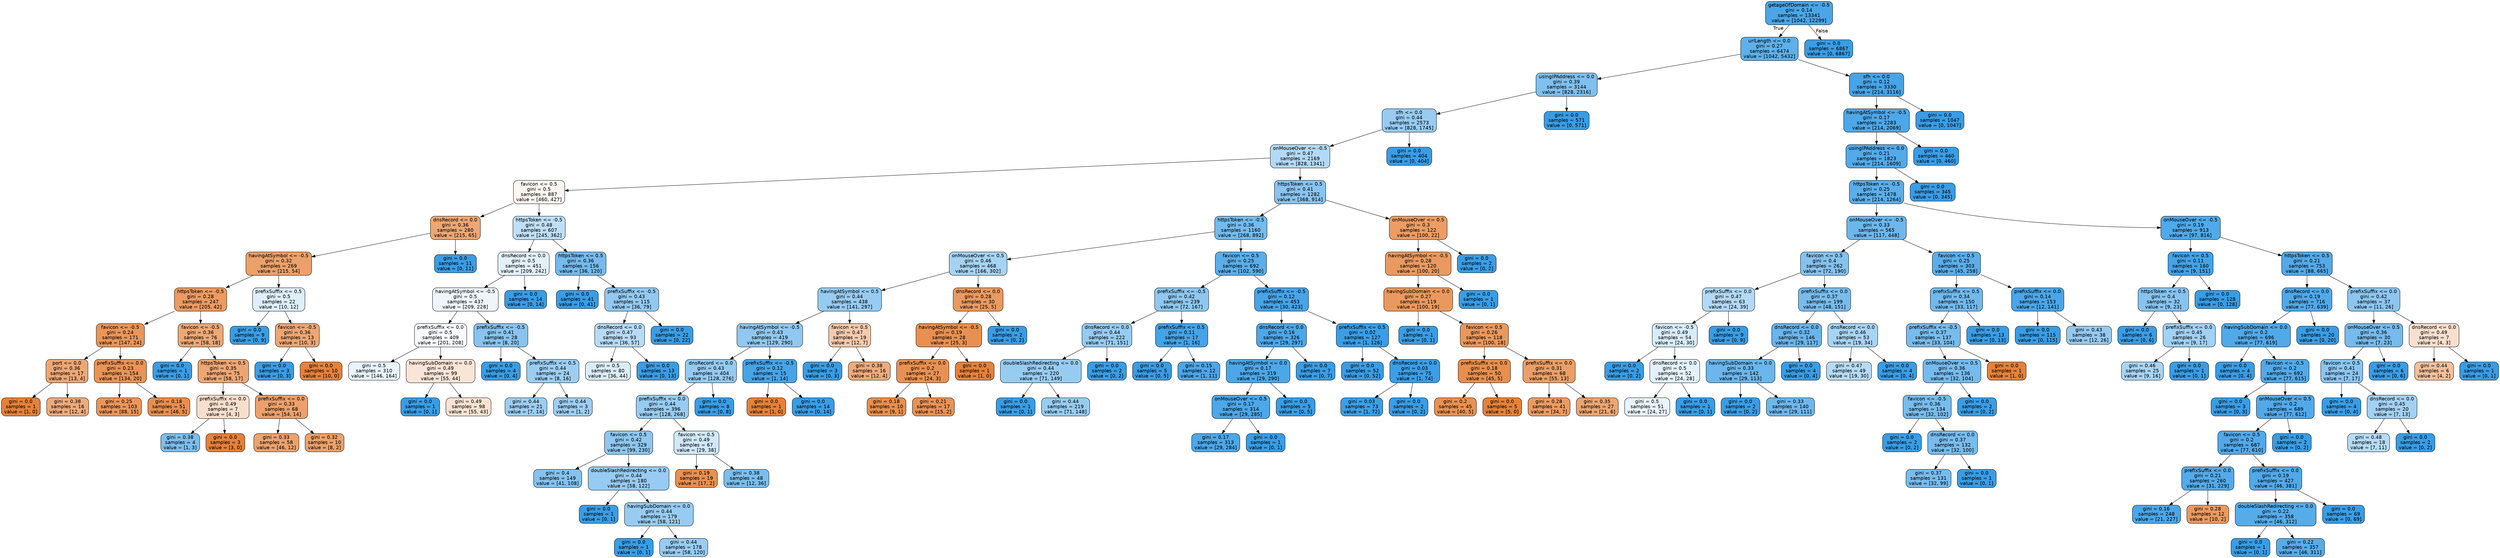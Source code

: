digraph Tree {
node [shape=box, style="filled, rounded", color="black", fontname=helvetica] ;
edge [fontname=helvetica] ;
0 [label="getageOfDomain <= -0.5\ngini = 0.14\nsamples = 13341\nvalue = [1042, 12299]", fillcolor="#399de5e9"] ;
1 [label="urlLength <= 0.0\ngini = 0.27\nsamples = 6474\nvalue = [1042, 5432]", fillcolor="#399de5ce"] ;
0 -> 1 [labeldistance=2.5, labelangle=45, headlabel="True"] ;
2 [label="usingIPAddress <= 0.0\ngini = 0.39\nsamples = 3144\nvalue = [828, 2316]", fillcolor="#399de5a4"] ;
1 -> 2 ;
3 [label="sfh <= 0.0\ngini = 0.44\nsamples = 2573\nvalue = [828, 1745]", fillcolor="#399de586"] ;
2 -> 3 ;
4 [label="onMouseOver <= -0.5\ngini = 0.47\nsamples = 2169\nvalue = [828, 1341]", fillcolor="#399de562"] ;
3 -> 4 ;
5 [label="favicon <= 0.5\ngini = 0.5\nsamples = 887\nvalue = [460, 427]", fillcolor="#e5813912"] ;
4 -> 5 ;
6 [label="dnsRecord <= 0.0\ngini = 0.36\nsamples = 280\nvalue = [215, 65]", fillcolor="#e58139b2"] ;
5 -> 6 ;
7 [label="havingAtSymbol <= -0.5\ngini = 0.32\nsamples = 269\nvalue = [215, 54]", fillcolor="#e58139bf"] ;
6 -> 7 ;
8 [label="httpsToken <= -0.5\ngini = 0.28\nsamples = 247\nvalue = [205, 42]", fillcolor="#e58139cb"] ;
7 -> 8 ;
9 [label="favicon <= -0.5\ngini = 0.24\nsamples = 171\nvalue = [147, 24]", fillcolor="#e58139d5"] ;
8 -> 9 ;
10 [label="port <= 0.0\ngini = 0.36\nsamples = 17\nvalue = [13, 4]", fillcolor="#e58139b1"] ;
9 -> 10 ;
11 [label="gini = 0.0\nsamples = 1\nvalue = [1, 0]", fillcolor="#e58139ff"] ;
10 -> 11 ;
12 [label="gini = 0.38\nsamples = 16\nvalue = [12, 4]", fillcolor="#e58139aa"] ;
10 -> 12 ;
13 [label="prefixSuffix <= 0.0\ngini = 0.23\nsamples = 154\nvalue = [134, 20]", fillcolor="#e58139d9"] ;
9 -> 13 ;
14 [label="gini = 0.25\nsamples = 103\nvalue = [88, 15]", fillcolor="#e58139d4"] ;
13 -> 14 ;
15 [label="gini = 0.18\nsamples = 51\nvalue = [46, 5]", fillcolor="#e58139e3"] ;
13 -> 15 ;
16 [label="favicon <= -0.5\ngini = 0.36\nsamples = 76\nvalue = [58, 18]", fillcolor="#e58139b0"] ;
8 -> 16 ;
17 [label="gini = 0.0\nsamples = 1\nvalue = [0, 1]", fillcolor="#399de5ff"] ;
16 -> 17 ;
18 [label="httpsToken <= 0.5\ngini = 0.35\nsamples = 75\nvalue = [58, 17]", fillcolor="#e58139b4"] ;
16 -> 18 ;
19 [label="prefixSuffix <= 0.0\ngini = 0.49\nsamples = 7\nvalue = [4, 3]", fillcolor="#e5813940"] ;
18 -> 19 ;
20 [label="gini = 0.38\nsamples = 4\nvalue = [1, 3]", fillcolor="#399de5aa"] ;
19 -> 20 ;
21 [label="gini = 0.0\nsamples = 3\nvalue = [3, 0]", fillcolor="#e58139ff"] ;
19 -> 21 ;
22 [label="prefixSuffix <= 0.0\ngini = 0.33\nsamples = 68\nvalue = [54, 14]", fillcolor="#e58139bd"] ;
18 -> 22 ;
23 [label="gini = 0.33\nsamples = 58\nvalue = [46, 12]", fillcolor="#e58139bc"] ;
22 -> 23 ;
24 [label="gini = 0.32\nsamples = 10\nvalue = [8, 2]", fillcolor="#e58139bf"] ;
22 -> 24 ;
25 [label="prefixSuffix <= 0.5\ngini = 0.5\nsamples = 22\nvalue = [10, 12]", fillcolor="#399de52a"] ;
7 -> 25 ;
26 [label="gini = 0.0\nsamples = 9\nvalue = [0, 9]", fillcolor="#399de5ff"] ;
25 -> 26 ;
27 [label="favicon <= -0.5\ngini = 0.36\nsamples = 13\nvalue = [10, 3]", fillcolor="#e58139b3"] ;
25 -> 27 ;
28 [label="gini = 0.0\nsamples = 3\nvalue = [0, 3]", fillcolor="#399de5ff"] ;
27 -> 28 ;
29 [label="gini = 0.0\nsamples = 10\nvalue = [10, 0]", fillcolor="#e58139ff"] ;
27 -> 29 ;
30 [label="gini = 0.0\nsamples = 11\nvalue = [0, 11]", fillcolor="#399de5ff"] ;
6 -> 30 ;
31 [label="httpsToken <= -0.5\ngini = 0.48\nsamples = 607\nvalue = [245, 362]", fillcolor="#399de552"] ;
5 -> 31 ;
32 [label="dnsRecord <= 0.0\ngini = 0.5\nsamples = 451\nvalue = [209, 242]", fillcolor="#399de523"] ;
31 -> 32 ;
33 [label="havingAtSymbol <= -0.5\ngini = 0.5\nsamples = 437\nvalue = [209, 228]", fillcolor="#399de515"] ;
32 -> 33 ;
34 [label="prefixSuffix <= 0.0\ngini = 0.5\nsamples = 409\nvalue = [201, 208]", fillcolor="#399de509"] ;
33 -> 34 ;
35 [label="gini = 0.5\nsamples = 310\nvalue = [146, 164]", fillcolor="#399de51c"] ;
34 -> 35 ;
36 [label="havingSubDomain <= 0.0\ngini = 0.49\nsamples = 99\nvalue = [55, 44]", fillcolor="#e5813933"] ;
34 -> 36 ;
37 [label="gini = 0.0\nsamples = 1\nvalue = [0, 1]", fillcolor="#399de5ff"] ;
36 -> 37 ;
38 [label="gini = 0.49\nsamples = 98\nvalue = [55, 43]", fillcolor="#e5813938"] ;
36 -> 38 ;
39 [label="prefixSuffix <= -0.5\ngini = 0.41\nsamples = 28\nvalue = [8, 20]", fillcolor="#399de599"] ;
33 -> 39 ;
40 [label="gini = 0.0\nsamples = 4\nvalue = [0, 4]", fillcolor="#399de5ff"] ;
39 -> 40 ;
41 [label="prefixSuffix <= 0.5\ngini = 0.44\nsamples = 24\nvalue = [8, 16]", fillcolor="#399de57f"] ;
39 -> 41 ;
42 [label="gini = 0.44\nsamples = 21\nvalue = [7, 14]", fillcolor="#399de57f"] ;
41 -> 42 ;
43 [label="gini = 0.44\nsamples = 3\nvalue = [1, 2]", fillcolor="#399de57f"] ;
41 -> 43 ;
44 [label="gini = 0.0\nsamples = 14\nvalue = [0, 14]", fillcolor="#399de5ff"] ;
32 -> 44 ;
45 [label="httpsToken <= 0.5\ngini = 0.36\nsamples = 156\nvalue = [36, 120]", fillcolor="#399de5b3"] ;
31 -> 45 ;
46 [label="gini = 0.0\nsamples = 41\nvalue = [0, 41]", fillcolor="#399de5ff"] ;
45 -> 46 ;
47 [label="prefixSuffix <= -0.5\ngini = 0.43\nsamples = 115\nvalue = [36, 79]", fillcolor="#399de58b"] ;
45 -> 47 ;
48 [label="dnsRecord <= 0.0\ngini = 0.47\nsamples = 93\nvalue = [36, 57]", fillcolor="#399de55e"] ;
47 -> 48 ;
49 [label="gini = 0.5\nsamples = 80\nvalue = [36, 44]", fillcolor="#399de52e"] ;
48 -> 49 ;
50 [label="gini = 0.0\nsamples = 13\nvalue = [0, 13]", fillcolor="#399de5ff"] ;
48 -> 50 ;
51 [label="gini = 0.0\nsamples = 22\nvalue = [0, 22]", fillcolor="#399de5ff"] ;
47 -> 51 ;
52 [label="httpsToken <= 0.5\ngini = 0.41\nsamples = 1282\nvalue = [368, 914]", fillcolor="#399de598"] ;
4 -> 52 ;
53 [label="httpsToken <= -0.5\ngini = 0.36\nsamples = 1160\nvalue = [268, 892]", fillcolor="#399de5b2"] ;
52 -> 53 ;
54 [label="onMouseOver <= 0.5\ngini = 0.46\nsamples = 468\nvalue = [166, 302]", fillcolor="#399de573"] ;
53 -> 54 ;
55 [label="havingAtSymbol <= 0.5\ngini = 0.44\nsamples = 438\nvalue = [141, 297]", fillcolor="#399de586"] ;
54 -> 55 ;
56 [label="havingAtSymbol <= -0.5\ngini = 0.43\nsamples = 419\nvalue = [129, 290]", fillcolor="#399de58e"] ;
55 -> 56 ;
57 [label="dnsRecord <= 0.0\ngini = 0.43\nsamples = 404\nvalue = [128, 276]", fillcolor="#399de589"] ;
56 -> 57 ;
58 [label="prefixSuffix <= 0.0\ngini = 0.44\nsamples = 396\nvalue = [128, 268]", fillcolor="#399de585"] ;
57 -> 58 ;
59 [label="favicon <= 0.5\ngini = 0.42\nsamples = 329\nvalue = [99, 230]", fillcolor="#399de591"] ;
58 -> 59 ;
60 [label="gini = 0.4\nsamples = 149\nvalue = [41, 108]", fillcolor="#399de59e"] ;
59 -> 60 ;
61 [label="doubleSlashRedirecting <= 0.0\ngini = 0.44\nsamples = 180\nvalue = [58, 122]", fillcolor="#399de586"] ;
59 -> 61 ;
62 [label="gini = 0.0\nsamples = 1\nvalue = [0, 1]", fillcolor="#399de5ff"] ;
61 -> 62 ;
63 [label="havingSubDomain <= 0.0\ngini = 0.44\nsamples = 179\nvalue = [58, 121]", fillcolor="#399de585"] ;
61 -> 63 ;
64 [label="gini = 0.0\nsamples = 1\nvalue = [0, 1]", fillcolor="#399de5ff"] ;
63 -> 64 ;
65 [label="gini = 0.44\nsamples = 178\nvalue = [58, 120]", fillcolor="#399de584"] ;
63 -> 65 ;
66 [label="favicon <= 0.5\ngini = 0.49\nsamples = 67\nvalue = [29, 38]", fillcolor="#399de53c"] ;
58 -> 66 ;
67 [label="gini = 0.19\nsamples = 19\nvalue = [17, 2]", fillcolor="#e58139e1"] ;
66 -> 67 ;
68 [label="gini = 0.38\nsamples = 48\nvalue = [12, 36]", fillcolor="#399de5aa"] ;
66 -> 68 ;
69 [label="gini = 0.0\nsamples = 8\nvalue = [0, 8]", fillcolor="#399de5ff"] ;
57 -> 69 ;
70 [label="prefixSuffix <= -0.5\ngini = 0.12\nsamples = 15\nvalue = [1, 14]", fillcolor="#399de5ed"] ;
56 -> 70 ;
71 [label="gini = 0.0\nsamples = 1\nvalue = [1, 0]", fillcolor="#e58139ff"] ;
70 -> 71 ;
72 [label="gini = 0.0\nsamples = 14\nvalue = [0, 14]", fillcolor="#399de5ff"] ;
70 -> 72 ;
73 [label="favicon <= 0.5\ngini = 0.47\nsamples = 19\nvalue = [12, 7]", fillcolor="#e581396a"] ;
55 -> 73 ;
74 [label="gini = 0.0\nsamples = 3\nvalue = [0, 3]", fillcolor="#399de5ff"] ;
73 -> 74 ;
75 [label="gini = 0.38\nsamples = 16\nvalue = [12, 4]", fillcolor="#e58139aa"] ;
73 -> 75 ;
76 [label="dnsRecord <= 0.0\ngini = 0.28\nsamples = 30\nvalue = [25, 5]", fillcolor="#e58139cc"] ;
54 -> 76 ;
77 [label="havingAtSymbol <= -0.5\ngini = 0.19\nsamples = 28\nvalue = [25, 3]", fillcolor="#e58139e0"] ;
76 -> 77 ;
78 [label="prefixSuffix <= 0.0\ngini = 0.2\nsamples = 27\nvalue = [24, 3]", fillcolor="#e58139df"] ;
77 -> 78 ;
79 [label="gini = 0.18\nsamples = 10\nvalue = [9, 1]", fillcolor="#e58139e3"] ;
78 -> 79 ;
80 [label="gini = 0.21\nsamples = 17\nvalue = [15, 2]", fillcolor="#e58139dd"] ;
78 -> 80 ;
81 [label="gini = 0.0\nsamples = 1\nvalue = [1, 0]", fillcolor="#e58139ff"] ;
77 -> 81 ;
82 [label="gini = 0.0\nsamples = 2\nvalue = [0, 2]", fillcolor="#399de5ff"] ;
76 -> 82 ;
83 [label="favicon <= 0.5\ngini = 0.25\nsamples = 692\nvalue = [102, 590]", fillcolor="#399de5d3"] ;
53 -> 83 ;
84 [label="prefixSuffix <= -0.5\ngini = 0.42\nsamples = 239\nvalue = [72, 167]", fillcolor="#399de591"] ;
83 -> 84 ;
85 [label="dnsRecord <= 0.0\ngini = 0.44\nsamples = 222\nvalue = [71, 151]", fillcolor="#399de587"] ;
84 -> 85 ;
86 [label="doubleSlashRedirecting <= 0.0\ngini = 0.44\nsamples = 220\nvalue = [71, 149]", fillcolor="#399de585"] ;
85 -> 86 ;
87 [label="gini = 0.0\nsamples = 1\nvalue = [0, 1]", fillcolor="#399de5ff"] ;
86 -> 87 ;
88 [label="gini = 0.44\nsamples = 219\nvalue = [71, 148]", fillcolor="#399de585"] ;
86 -> 88 ;
89 [label="gini = 0.0\nsamples = 2\nvalue = [0, 2]", fillcolor="#399de5ff"] ;
85 -> 89 ;
90 [label="prefixSuffix <= 0.5\ngini = 0.11\nsamples = 17\nvalue = [1, 16]", fillcolor="#399de5ef"] ;
84 -> 90 ;
91 [label="gini = 0.0\nsamples = 5\nvalue = [0, 5]", fillcolor="#399de5ff"] ;
90 -> 91 ;
92 [label="gini = 0.15\nsamples = 12\nvalue = [1, 11]", fillcolor="#399de5e8"] ;
90 -> 92 ;
93 [label="prefixSuffix <= -0.5\ngini = 0.12\nsamples = 453\nvalue = [30, 423]", fillcolor="#399de5ed"] ;
83 -> 93 ;
94 [label="dnsRecord <= 0.0\ngini = 0.16\nsamples = 326\nvalue = [29, 297]", fillcolor="#399de5e6"] ;
93 -> 94 ;
95 [label="havingAtSymbol <= 0.0\ngini = 0.17\nsamples = 319\nvalue = [29, 290]", fillcolor="#399de5e6"] ;
94 -> 95 ;
96 [label="onMouseOver <= 0.5\ngini = 0.17\nsamples = 314\nvalue = [29, 285]", fillcolor="#399de5e5"] ;
95 -> 96 ;
97 [label="gini = 0.17\nsamples = 313\nvalue = [29, 284]", fillcolor="#399de5e5"] ;
96 -> 97 ;
98 [label="gini = 0.0\nsamples = 1\nvalue = [0, 1]", fillcolor="#399de5ff"] ;
96 -> 98 ;
99 [label="gini = 0.0\nsamples = 5\nvalue = [0, 5]", fillcolor="#399de5ff"] ;
95 -> 99 ;
100 [label="gini = 0.0\nsamples = 7\nvalue = [0, 7]", fillcolor="#399de5ff"] ;
94 -> 100 ;
101 [label="prefixSuffix <= 0.5\ngini = 0.02\nsamples = 127\nvalue = [1, 126]", fillcolor="#399de5fd"] ;
93 -> 101 ;
102 [label="gini = 0.0\nsamples = 52\nvalue = [0, 52]", fillcolor="#399de5ff"] ;
101 -> 102 ;
103 [label="dnsRecord <= 0.0\ngini = 0.03\nsamples = 75\nvalue = [1, 74]", fillcolor="#399de5fc"] ;
101 -> 103 ;
104 [label="gini = 0.03\nsamples = 73\nvalue = [1, 72]", fillcolor="#399de5fb"] ;
103 -> 104 ;
105 [label="gini = 0.0\nsamples = 2\nvalue = [0, 2]", fillcolor="#399de5ff"] ;
103 -> 105 ;
106 [label="onMouseOver <= 0.5\ngini = 0.3\nsamples = 122\nvalue = [100, 22]", fillcolor="#e58139c7"] ;
52 -> 106 ;
107 [label="havingAtSymbol <= -0.5\ngini = 0.28\nsamples = 120\nvalue = [100, 20]", fillcolor="#e58139cc"] ;
106 -> 107 ;
108 [label="havingSubDomain <= 0.0\ngini = 0.27\nsamples = 119\nvalue = [100, 19]", fillcolor="#e58139cf"] ;
107 -> 108 ;
109 [label="gini = 0.0\nsamples = 1\nvalue = [0, 1]", fillcolor="#399de5ff"] ;
108 -> 109 ;
110 [label="favicon <= 0.5\ngini = 0.26\nsamples = 118\nvalue = [100, 18]", fillcolor="#e58139d1"] ;
108 -> 110 ;
111 [label="prefixSuffix <= 0.0\ngini = 0.18\nsamples = 50\nvalue = [45, 5]", fillcolor="#e58139e3"] ;
110 -> 111 ;
112 [label="gini = 0.2\nsamples = 45\nvalue = [40, 5]", fillcolor="#e58139df"] ;
111 -> 112 ;
113 [label="gini = 0.0\nsamples = 5\nvalue = [5, 0]", fillcolor="#e58139ff"] ;
111 -> 113 ;
114 [label="prefixSuffix <= 0.0\ngini = 0.31\nsamples = 68\nvalue = [55, 13]", fillcolor="#e58139c3"] ;
110 -> 114 ;
115 [label="gini = 0.28\nsamples = 41\nvalue = [34, 7]", fillcolor="#e58139ca"] ;
114 -> 115 ;
116 [label="gini = 0.35\nsamples = 27\nvalue = [21, 6]", fillcolor="#e58139b6"] ;
114 -> 116 ;
117 [label="gini = 0.0\nsamples = 1\nvalue = [0, 1]", fillcolor="#399de5ff"] ;
107 -> 117 ;
118 [label="gini = 0.0\nsamples = 2\nvalue = [0, 2]", fillcolor="#399de5ff"] ;
106 -> 118 ;
119 [label="gini = 0.0\nsamples = 404\nvalue = [0, 404]", fillcolor="#399de5ff"] ;
3 -> 119 ;
120 [label="gini = 0.0\nsamples = 571\nvalue = [0, 571]", fillcolor="#399de5ff"] ;
2 -> 120 ;
121 [label="sfh <= 0.0\ngini = 0.12\nsamples = 3330\nvalue = [214, 3116]", fillcolor="#399de5ed"] ;
1 -> 121 ;
122 [label="havingAtSymbol <= -0.5\ngini = 0.17\nsamples = 2283\nvalue = [214, 2069]", fillcolor="#399de5e5"] ;
121 -> 122 ;
123 [label="usingIPAddress <= 0.0\ngini = 0.21\nsamples = 1823\nvalue = [214, 1609]", fillcolor="#399de5dd"] ;
122 -> 123 ;
124 [label="httpsToken <= -0.5\ngini = 0.25\nsamples = 1478\nvalue = [214, 1264]", fillcolor="#399de5d4"] ;
123 -> 124 ;
125 [label="onMouseOver <= -0.5\ngini = 0.33\nsamples = 565\nvalue = [117, 448]", fillcolor="#399de5bc"] ;
124 -> 125 ;
126 [label="favicon <= 0.5\ngini = 0.4\nsamples = 262\nvalue = [72, 190]", fillcolor="#399de59e"] ;
125 -> 126 ;
127 [label="prefixSuffix <= 0.0\ngini = 0.47\nsamples = 63\nvalue = [24, 39]", fillcolor="#399de562"] ;
126 -> 127 ;
128 [label="favicon <= -0.5\ngini = 0.49\nsamples = 54\nvalue = [24, 30]", fillcolor="#399de533"] ;
127 -> 128 ;
129 [label="gini = 0.0\nsamples = 2\nvalue = [0, 2]", fillcolor="#399de5ff"] ;
128 -> 129 ;
130 [label="dnsRecord <= 0.0\ngini = 0.5\nsamples = 52\nvalue = [24, 28]", fillcolor="#399de524"] ;
128 -> 130 ;
131 [label="gini = 0.5\nsamples = 51\nvalue = [24, 27]", fillcolor="#399de51c"] ;
130 -> 131 ;
132 [label="gini = 0.0\nsamples = 1\nvalue = [0, 1]", fillcolor="#399de5ff"] ;
130 -> 132 ;
133 [label="gini = 0.0\nsamples = 9\nvalue = [0, 9]", fillcolor="#399de5ff"] ;
127 -> 133 ;
134 [label="prefixSuffix <= 0.0\ngini = 0.37\nsamples = 199\nvalue = [48, 151]", fillcolor="#399de5ae"] ;
126 -> 134 ;
135 [label="dnsRecord <= 0.0\ngini = 0.32\nsamples = 146\nvalue = [29, 117]", fillcolor="#399de5c0"] ;
134 -> 135 ;
136 [label="havingSubDomain <= 0.0\ngini = 0.33\nsamples = 142\nvalue = [29, 113]", fillcolor="#399de5be"] ;
135 -> 136 ;
137 [label="gini = 0.0\nsamples = 2\nvalue = [0, 2]", fillcolor="#399de5ff"] ;
136 -> 137 ;
138 [label="gini = 0.33\nsamples = 140\nvalue = [29, 111]", fillcolor="#399de5bc"] ;
136 -> 138 ;
139 [label="gini = 0.0\nsamples = 4\nvalue = [0, 4]", fillcolor="#399de5ff"] ;
135 -> 139 ;
140 [label="dnsRecord <= 0.0\ngini = 0.46\nsamples = 53\nvalue = [19, 34]", fillcolor="#399de570"] ;
134 -> 140 ;
141 [label="gini = 0.47\nsamples = 49\nvalue = [19, 30]", fillcolor="#399de55e"] ;
140 -> 141 ;
142 [label="gini = 0.0\nsamples = 4\nvalue = [0, 4]", fillcolor="#399de5ff"] ;
140 -> 142 ;
143 [label="favicon <= 0.5\ngini = 0.25\nsamples = 303\nvalue = [45, 258]", fillcolor="#399de5d3"] ;
125 -> 143 ;
144 [label="prefixSuffix <= 0.5\ngini = 0.34\nsamples = 150\nvalue = [33, 117]", fillcolor="#399de5b7"] ;
143 -> 144 ;
145 [label="prefixSuffix <= -0.5\ngini = 0.37\nsamples = 137\nvalue = [33, 104]", fillcolor="#399de5ae"] ;
144 -> 145 ;
146 [label="onMouseOver <= 0.5\ngini = 0.36\nsamples = 136\nvalue = [32, 104]", fillcolor="#399de5b1"] ;
145 -> 146 ;
147 [label="favicon <= -0.5\ngini = 0.36\nsamples = 134\nvalue = [32, 102]", fillcolor="#399de5af"] ;
146 -> 147 ;
148 [label="gini = 0.0\nsamples = 2\nvalue = [0, 2]", fillcolor="#399de5ff"] ;
147 -> 148 ;
149 [label="dnsRecord <= 0.0\ngini = 0.37\nsamples = 132\nvalue = [32, 100]", fillcolor="#399de5ad"] ;
147 -> 149 ;
150 [label="gini = 0.37\nsamples = 131\nvalue = [32, 99]", fillcolor="#399de5ad"] ;
149 -> 150 ;
151 [label="gini = 0.0\nsamples = 1\nvalue = [0, 1]", fillcolor="#399de5ff"] ;
149 -> 151 ;
152 [label="gini = 0.0\nsamples = 2\nvalue = [0, 2]", fillcolor="#399de5ff"] ;
146 -> 152 ;
153 [label="gini = 0.0\nsamples = 1\nvalue = [1, 0]", fillcolor="#e58139ff"] ;
145 -> 153 ;
154 [label="gini = 0.0\nsamples = 13\nvalue = [0, 13]", fillcolor="#399de5ff"] ;
144 -> 154 ;
155 [label="prefixSuffix <= 0.0\ngini = 0.14\nsamples = 153\nvalue = [12, 141]", fillcolor="#399de5e9"] ;
143 -> 155 ;
156 [label="gini = 0.0\nsamples = 115\nvalue = [0, 115]", fillcolor="#399de5ff"] ;
155 -> 156 ;
157 [label="gini = 0.43\nsamples = 38\nvalue = [12, 26]", fillcolor="#399de589"] ;
155 -> 157 ;
158 [label="onMouseOver <= -0.5\ngini = 0.19\nsamples = 913\nvalue = [97, 816]", fillcolor="#399de5e1"] ;
124 -> 158 ;
159 [label="favicon <= 0.5\ngini = 0.11\nsamples = 160\nvalue = [9, 151]", fillcolor="#399de5f0"] ;
158 -> 159 ;
160 [label="httpsToken <= 0.5\ngini = 0.4\nsamples = 32\nvalue = [9, 23]", fillcolor="#399de59b"] ;
159 -> 160 ;
161 [label="gini = 0.0\nsamples = 6\nvalue = [0, 6]", fillcolor="#399de5ff"] ;
160 -> 161 ;
162 [label="prefixSuffix <= 0.0\ngini = 0.45\nsamples = 26\nvalue = [9, 17]", fillcolor="#399de578"] ;
160 -> 162 ;
163 [label="gini = 0.46\nsamples = 25\nvalue = [9, 16]", fillcolor="#399de570"] ;
162 -> 163 ;
164 [label="gini = 0.0\nsamples = 1\nvalue = [0, 1]", fillcolor="#399de5ff"] ;
162 -> 164 ;
165 [label="gini = 0.0\nsamples = 128\nvalue = [0, 128]", fillcolor="#399de5ff"] ;
159 -> 165 ;
166 [label="httpsToken <= 0.5\ngini = 0.21\nsamples = 753\nvalue = [88, 665]", fillcolor="#399de5dd"] ;
158 -> 166 ;
167 [label="dnsRecord <= 0.0\ngini = 0.19\nsamples = 716\nvalue = [77, 639]", fillcolor="#399de5e0"] ;
166 -> 167 ;
168 [label="havingSubDomain <= 0.0\ngini = 0.2\nsamples = 696\nvalue = [77, 619]", fillcolor="#399de5df"] ;
167 -> 168 ;
169 [label="gini = 0.0\nsamples = 4\nvalue = [0, 4]", fillcolor="#399de5ff"] ;
168 -> 169 ;
170 [label="favicon <= -0.5\ngini = 0.2\nsamples = 692\nvalue = [77, 615]", fillcolor="#399de5df"] ;
168 -> 170 ;
171 [label="gini = 0.0\nsamples = 3\nvalue = [0, 3]", fillcolor="#399de5ff"] ;
170 -> 171 ;
172 [label="onMouseOver <= 0.5\ngini = 0.2\nsamples = 689\nvalue = [77, 612]", fillcolor="#399de5df"] ;
170 -> 172 ;
173 [label="favicon <= 0.5\ngini = 0.2\nsamples = 687\nvalue = [77, 610]", fillcolor="#399de5df"] ;
172 -> 173 ;
174 [label="prefixSuffix <= 0.0\ngini = 0.21\nsamples = 260\nvalue = [31, 229]", fillcolor="#399de5dc"] ;
173 -> 174 ;
175 [label="gini = 0.16\nsamples = 248\nvalue = [21, 227]", fillcolor="#399de5e7"] ;
174 -> 175 ;
176 [label="gini = 0.28\nsamples = 12\nvalue = [10, 2]", fillcolor="#e58139cc"] ;
174 -> 176 ;
177 [label="prefixSuffix <= 0.0\ngini = 0.19\nsamples = 427\nvalue = [46, 381]", fillcolor="#399de5e0"] ;
173 -> 177 ;
178 [label="doubleSlashRedirecting <= 0.0\ngini = 0.22\nsamples = 358\nvalue = [46, 312]", fillcolor="#399de5d9"] ;
177 -> 178 ;
179 [label="gini = 0.0\nsamples = 1\nvalue = [0, 1]", fillcolor="#399de5ff"] ;
178 -> 179 ;
180 [label="gini = 0.22\nsamples = 357\nvalue = [46, 311]", fillcolor="#399de5d9"] ;
178 -> 180 ;
181 [label="gini = 0.0\nsamples = 69\nvalue = [0, 69]", fillcolor="#399de5ff"] ;
177 -> 181 ;
182 [label="gini = 0.0\nsamples = 2\nvalue = [0, 2]", fillcolor="#399de5ff"] ;
172 -> 182 ;
183 [label="gini = 0.0\nsamples = 20\nvalue = [0, 20]", fillcolor="#399de5ff"] ;
167 -> 183 ;
184 [label="prefixSuffix <= 0.0\ngini = 0.42\nsamples = 37\nvalue = [11, 26]", fillcolor="#399de593"] ;
166 -> 184 ;
185 [label="onMouseOver <= 0.5\ngini = 0.36\nsamples = 30\nvalue = [7, 23]", fillcolor="#399de5b1"] ;
184 -> 185 ;
186 [label="favicon <= 0.5\ngini = 0.41\nsamples = 24\nvalue = [7, 17]", fillcolor="#399de596"] ;
185 -> 186 ;
187 [label="gini = 0.0\nsamples = 4\nvalue = [0, 4]", fillcolor="#399de5ff"] ;
186 -> 187 ;
188 [label="dnsRecord <= 0.0\ngini = 0.45\nsamples = 20\nvalue = [7, 13]", fillcolor="#399de576"] ;
186 -> 188 ;
189 [label="gini = 0.48\nsamples = 18\nvalue = [7, 11]", fillcolor="#399de55d"] ;
188 -> 189 ;
190 [label="gini = 0.0\nsamples = 2\nvalue = [0, 2]", fillcolor="#399de5ff"] ;
188 -> 190 ;
191 [label="gini = 0.0\nsamples = 6\nvalue = [0, 6]", fillcolor="#399de5ff"] ;
185 -> 191 ;
192 [label="dnsRecord <= 0.0\ngini = 0.49\nsamples = 7\nvalue = [4, 3]", fillcolor="#e5813940"] ;
184 -> 192 ;
193 [label="gini = 0.44\nsamples = 6\nvalue = [4, 2]", fillcolor="#e581397f"] ;
192 -> 193 ;
194 [label="gini = 0.0\nsamples = 1\nvalue = [0, 1]", fillcolor="#399de5ff"] ;
192 -> 194 ;
195 [label="gini = 0.0\nsamples = 345\nvalue = [0, 345]", fillcolor="#399de5ff"] ;
123 -> 195 ;
196 [label="gini = 0.0\nsamples = 460\nvalue = [0, 460]", fillcolor="#399de5ff"] ;
122 -> 196 ;
197 [label="gini = 0.0\nsamples = 1047\nvalue = [0, 1047]", fillcolor="#399de5ff"] ;
121 -> 197 ;
198 [label="gini = 0.0\nsamples = 6867\nvalue = [0, 6867]", fillcolor="#399de5ff"] ;
0 -> 198 [labeldistance=2.5, labelangle=-45, headlabel="False"] ;
}
